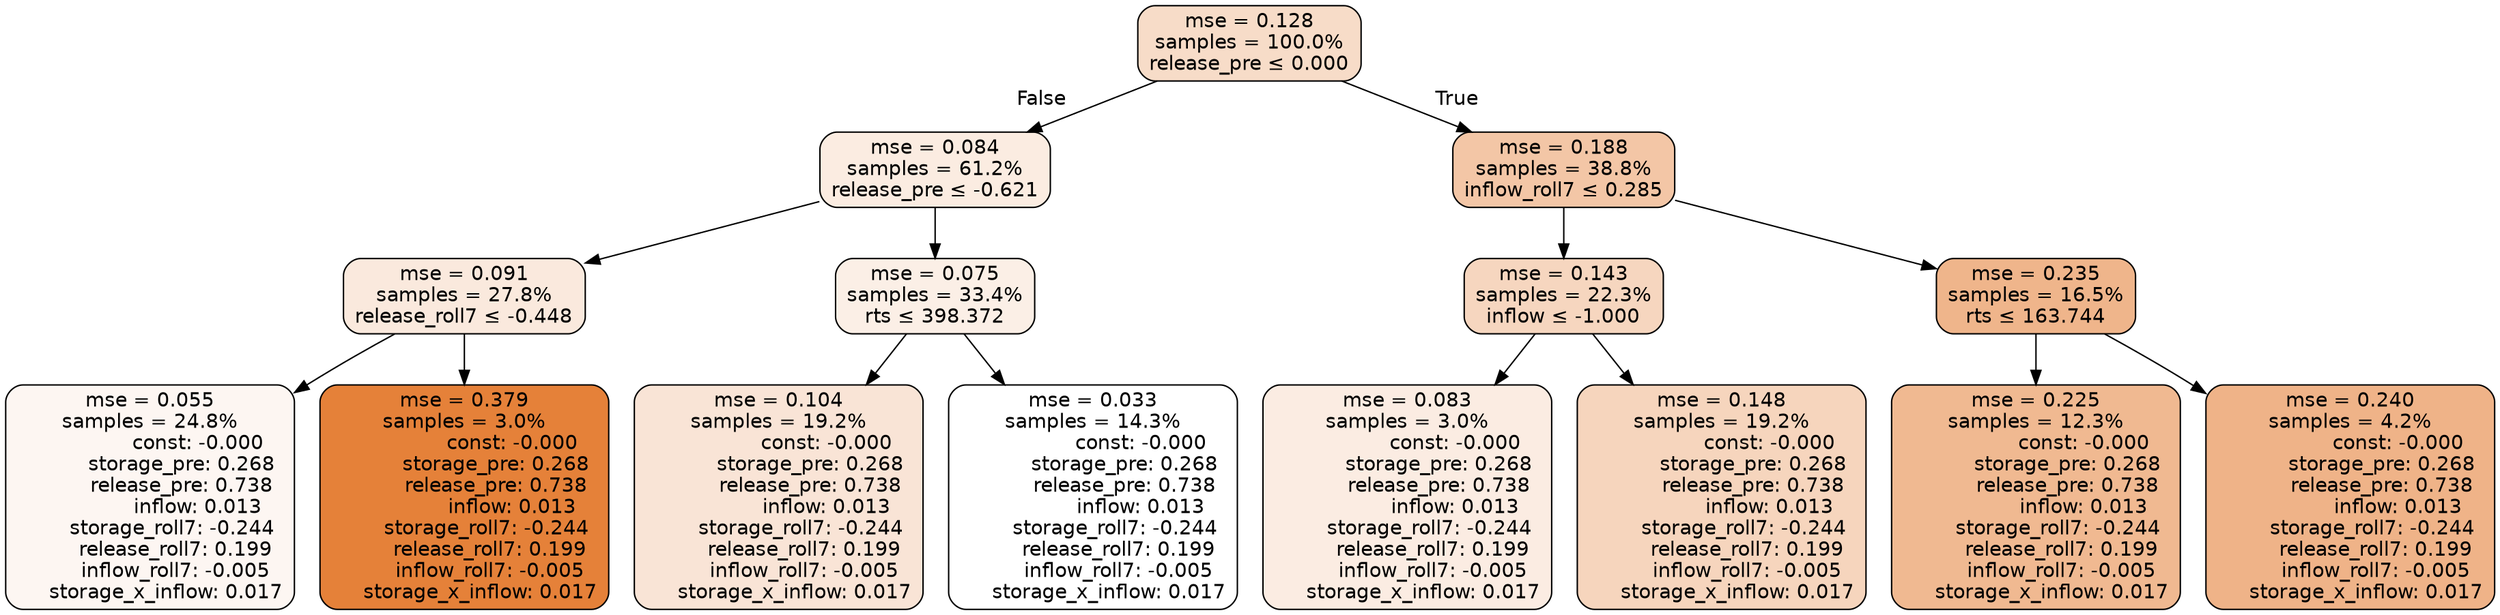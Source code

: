 digraph tree {
node [shape=rectangle, style="filled, rounded", color="black", fontname=helvetica] ;
edge [fontname=helvetica] ;
	"0" [label="mse = 0.128
samples = 100.0%
release_pre &le; 0.000", fillcolor="#f7dcc8"]
	"1" [label="mse = 0.084
samples = 61.2%
release_pre &le; -0.621", fillcolor="#fbece1"]
	"2" [label="mse = 0.091
samples = 27.8%
release_roll7 &le; -0.448", fillcolor="#fae9dd"]
	"3" [label="mse = 0.055
samples = 24.8%
               const: -0.000
          storage_pre: 0.268
          release_pre: 0.738
               inflow: 0.013
       storage_roll7: -0.244
        release_roll7: 0.199
        inflow_roll7: -0.005
     storage_x_inflow: 0.017", fillcolor="#fdf6f2"]
	"4" [label="mse = 0.379
samples = 3.0%
               const: -0.000
          storage_pre: 0.268
          release_pre: 0.738
               inflow: 0.013
       storage_roll7: -0.244
        release_roll7: 0.199
        inflow_roll7: -0.005
     storage_x_inflow: 0.017", fillcolor="#e58139"]
	"5" [label="mse = 0.075
samples = 33.4%
rts &le; 398.372", fillcolor="#fbefe6"]
	"6" [label="mse = 0.104
samples = 19.2%
               const: -0.000
          storage_pre: 0.268
          release_pre: 0.738
               inflow: 0.013
       storage_roll7: -0.244
        release_roll7: 0.199
        inflow_roll7: -0.005
     storage_x_inflow: 0.017", fillcolor="#f9e4d6"]
	"7" [label="mse = 0.033
samples = 14.3%
               const: -0.000
          storage_pre: 0.268
          release_pre: 0.738
               inflow: 0.013
       storage_roll7: -0.244
        release_roll7: 0.199
        inflow_roll7: -0.005
     storage_x_inflow: 0.017", fillcolor="#ffffff"]
	"8" [label="mse = 0.188
samples = 38.8%
inflow_roll7 &le; 0.285", fillcolor="#f3c6a6"]
	"9" [label="mse = 0.143
samples = 22.3%
inflow &le; -1.000", fillcolor="#f6d6bf"]
	"10" [label="mse = 0.083
samples = 3.0%
               const: -0.000
          storage_pre: 0.268
          release_pre: 0.738
               inflow: 0.013
       storage_roll7: -0.244
        release_roll7: 0.199
        inflow_roll7: -0.005
     storage_x_inflow: 0.017", fillcolor="#fbece2"]
	"11" [label="mse = 0.148
samples = 19.2%
               const: -0.000
          storage_pre: 0.268
          release_pre: 0.738
               inflow: 0.013
       storage_roll7: -0.244
        release_roll7: 0.199
        inflow_roll7: -0.005
     storage_x_inflow: 0.017", fillcolor="#f6d5bd"]
	"12" [label="mse = 0.235
samples = 16.5%
rts &le; 163.744", fillcolor="#efb58b"]
	"13" [label="mse = 0.225
samples = 12.3%
               const: -0.000
          storage_pre: 0.268
          release_pre: 0.738
               inflow: 0.013
       storage_roll7: -0.244
        release_roll7: 0.199
        inflow_roll7: -0.005
     storage_x_inflow: 0.017", fillcolor="#f0b991"]
	"14" [label="mse = 0.240
samples = 4.2%
               const: -0.000
          storage_pre: 0.268
          release_pre: 0.738
               inflow: 0.013
       storage_roll7: -0.244
        release_roll7: 0.199
        inflow_roll7: -0.005
     storage_x_inflow: 0.017", fillcolor="#efb388"]

	"0" -> "1" [labeldistance=2.5, labelangle=45, headlabel="False"]
	"1" -> "2"
	"2" -> "3"
	"2" -> "4"
	"1" -> "5"
	"5" -> "6"
	"5" -> "7"
	"0" -> "8" [labeldistance=2.5, labelangle=-45, headlabel="True"]
	"8" -> "9"
	"9" -> "10"
	"9" -> "11"
	"8" -> "12"
	"12" -> "13"
	"12" -> "14"
}
